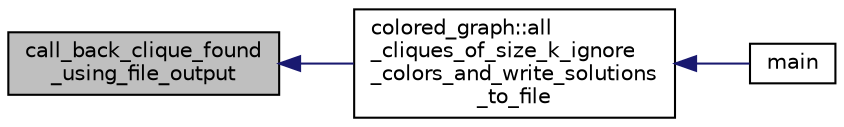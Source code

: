 digraph "call_back_clique_found_using_file_output"
{
  edge [fontname="Helvetica",fontsize="10",labelfontname="Helvetica",labelfontsize="10"];
  node [fontname="Helvetica",fontsize="10",shape=record];
  rankdir="LR";
  Node4 [label="call_back_clique_found\l_using_file_output",height=0.2,width=0.4,color="black", fillcolor="grey75", style="filled", fontcolor="black"];
  Node4 -> Node5 [dir="back",color="midnightblue",fontsize="10",style="solid",fontname="Helvetica"];
  Node5 [label="colored_graph::all\l_cliques_of_size_k_ignore\l_colors_and_write_solutions\l_to_file",height=0.2,width=0.4,color="black", fillcolor="white", style="filled",URL="$dc/de2/classcolored__graph.html#adac4d97375919b00495f7023be88d749"];
  Node5 -> Node6 [dir="back",color="midnightblue",fontsize="10",style="solid",fontname="Helvetica"];
  Node6 [label="main",height=0.2,width=0.4,color="black", fillcolor="white", style="filled",URL="$d9/d9f/all__cliques_8_c.html#a3c04138a5bfe5d72780bb7e82a18e627"];
}
